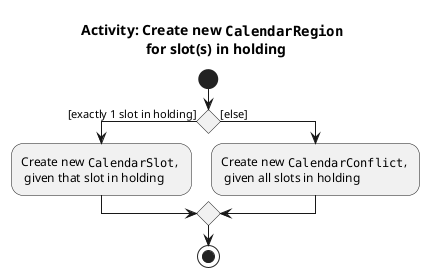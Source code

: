 @startuml CalendarNewRegionHoldingActivityDiagram
title Activity: Create new ""CalendarRegion"" \n for slot(s) in holding
start

if () then ([exactly 1 slot in holding])
    :Create new ""CalendarSlot"", \n given that slot in holding;
else ([else])
    :Create new ""CalendarConflict"", \n given all slots in holding;
endif;

stop
@enduml
